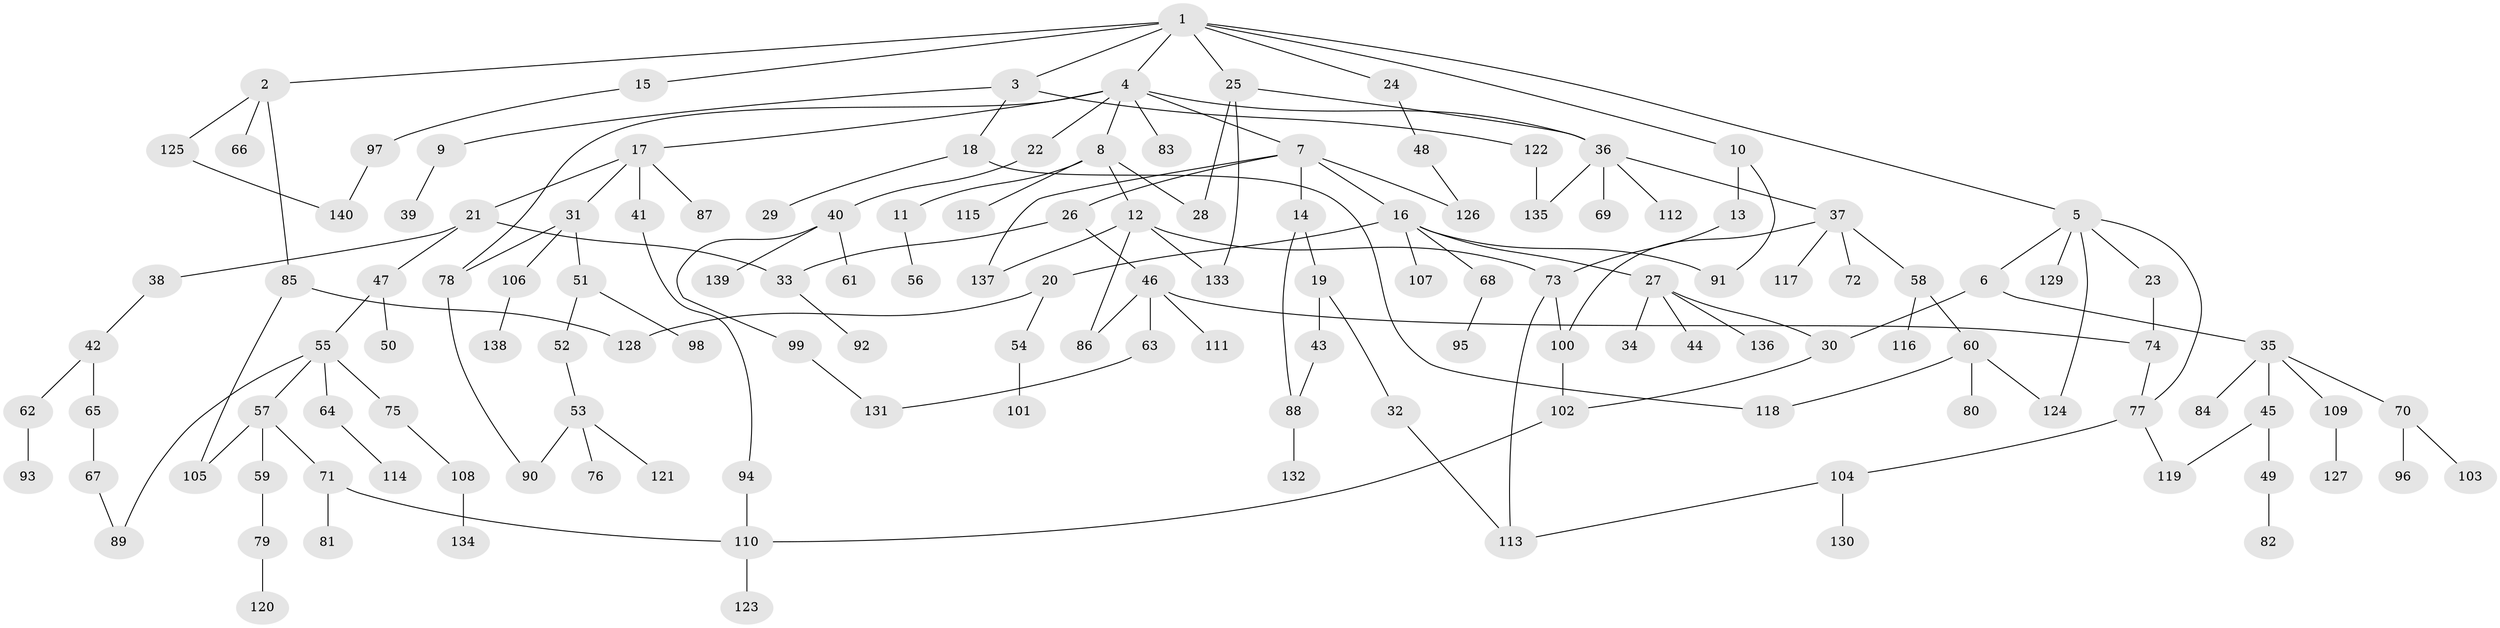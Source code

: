 // Generated by graph-tools (version 1.1) at 2025/34/03/09/25 02:34:18]
// undirected, 140 vertices, 169 edges
graph export_dot {
graph [start="1"]
  node [color=gray90,style=filled];
  1;
  2;
  3;
  4;
  5;
  6;
  7;
  8;
  9;
  10;
  11;
  12;
  13;
  14;
  15;
  16;
  17;
  18;
  19;
  20;
  21;
  22;
  23;
  24;
  25;
  26;
  27;
  28;
  29;
  30;
  31;
  32;
  33;
  34;
  35;
  36;
  37;
  38;
  39;
  40;
  41;
  42;
  43;
  44;
  45;
  46;
  47;
  48;
  49;
  50;
  51;
  52;
  53;
  54;
  55;
  56;
  57;
  58;
  59;
  60;
  61;
  62;
  63;
  64;
  65;
  66;
  67;
  68;
  69;
  70;
  71;
  72;
  73;
  74;
  75;
  76;
  77;
  78;
  79;
  80;
  81;
  82;
  83;
  84;
  85;
  86;
  87;
  88;
  89;
  90;
  91;
  92;
  93;
  94;
  95;
  96;
  97;
  98;
  99;
  100;
  101;
  102;
  103;
  104;
  105;
  106;
  107;
  108;
  109;
  110;
  111;
  112;
  113;
  114;
  115;
  116;
  117;
  118;
  119;
  120;
  121;
  122;
  123;
  124;
  125;
  126;
  127;
  128;
  129;
  130;
  131;
  132;
  133;
  134;
  135;
  136;
  137;
  138;
  139;
  140;
  1 -- 2;
  1 -- 3;
  1 -- 4;
  1 -- 5;
  1 -- 10;
  1 -- 15;
  1 -- 24;
  1 -- 25;
  2 -- 66;
  2 -- 85;
  2 -- 125;
  3 -- 9;
  3 -- 18;
  3 -- 122;
  4 -- 7;
  4 -- 8;
  4 -- 17;
  4 -- 22;
  4 -- 83;
  4 -- 78;
  4 -- 36;
  5 -- 6;
  5 -- 23;
  5 -- 77;
  5 -- 129;
  5 -- 124;
  6 -- 30;
  6 -- 35;
  7 -- 14;
  7 -- 16;
  7 -- 26;
  7 -- 126;
  7 -- 137;
  8 -- 11;
  8 -- 12;
  8 -- 28;
  8 -- 115;
  9 -- 39;
  10 -- 13;
  10 -- 91;
  11 -- 56;
  12 -- 133;
  12 -- 86;
  12 -- 137;
  12 -- 73;
  13 -- 73;
  14 -- 19;
  14 -- 88;
  15 -- 97;
  16 -- 20;
  16 -- 27;
  16 -- 68;
  16 -- 91;
  16 -- 107;
  17 -- 21;
  17 -- 31;
  17 -- 41;
  17 -- 87;
  18 -- 29;
  18 -- 118;
  19 -- 32;
  19 -- 43;
  20 -- 54;
  20 -- 128;
  21 -- 33;
  21 -- 38;
  21 -- 47;
  22 -- 40;
  23 -- 74;
  24 -- 48;
  25 -- 36;
  25 -- 133;
  25 -- 28;
  26 -- 46;
  26 -- 33;
  27 -- 34;
  27 -- 44;
  27 -- 136;
  27 -- 30;
  30 -- 102;
  31 -- 51;
  31 -- 78;
  31 -- 106;
  32 -- 113;
  33 -- 92;
  35 -- 45;
  35 -- 70;
  35 -- 84;
  35 -- 109;
  36 -- 37;
  36 -- 69;
  36 -- 112;
  36 -- 135;
  37 -- 58;
  37 -- 72;
  37 -- 100;
  37 -- 117;
  38 -- 42;
  40 -- 61;
  40 -- 99;
  40 -- 139;
  41 -- 94;
  42 -- 62;
  42 -- 65;
  43 -- 88;
  45 -- 49;
  45 -- 119;
  46 -- 63;
  46 -- 74;
  46 -- 86;
  46 -- 111;
  47 -- 50;
  47 -- 55;
  48 -- 126;
  49 -- 82;
  51 -- 52;
  51 -- 98;
  52 -- 53;
  53 -- 76;
  53 -- 90;
  53 -- 121;
  54 -- 101;
  55 -- 57;
  55 -- 64;
  55 -- 75;
  55 -- 89;
  57 -- 59;
  57 -- 71;
  57 -- 105;
  58 -- 60;
  58 -- 116;
  59 -- 79;
  60 -- 80;
  60 -- 124;
  60 -- 118;
  62 -- 93;
  63 -- 131;
  64 -- 114;
  65 -- 67;
  67 -- 89;
  68 -- 95;
  70 -- 96;
  70 -- 103;
  71 -- 81;
  71 -- 110;
  73 -- 113;
  73 -- 100;
  74 -- 77;
  75 -- 108;
  77 -- 104;
  77 -- 119;
  78 -- 90;
  79 -- 120;
  85 -- 105;
  85 -- 128;
  88 -- 132;
  94 -- 110;
  97 -- 140;
  99 -- 131;
  100 -- 102;
  102 -- 110;
  104 -- 113;
  104 -- 130;
  106 -- 138;
  108 -- 134;
  109 -- 127;
  110 -- 123;
  122 -- 135;
  125 -- 140;
}
